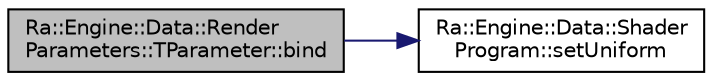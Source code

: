 digraph "Ra::Engine::Data::RenderParameters::TParameter::bind"
{
 // INTERACTIVE_SVG=YES
 // LATEX_PDF_SIZE
  edge [fontname="Helvetica",fontsize="10",labelfontname="Helvetica",labelfontsize="10"];
  node [fontname="Helvetica",fontsize="10",shape=record];
  rankdir="LR";
  Node1 [label="Ra::Engine::Data::Render\lParameters::TParameter::bind",height=0.2,width=0.4,color="black", fillcolor="grey75", style="filled", fontcolor="black",tooltip=" "];
  Node1 -> Node2 [color="midnightblue",fontsize="10",style="solid",fontname="Helvetica"];
  Node2 [label="Ra::Engine::Data::Shader\lProgram::setUniform",height=0.2,width=0.4,color="black", fillcolor="white", style="filled",URL="$classRa_1_1Engine_1_1Data_1_1ShaderProgram.html#a02b209f3800adee9a6b039dc8c8d5f62",tooltip="Uniform setters."];
}
